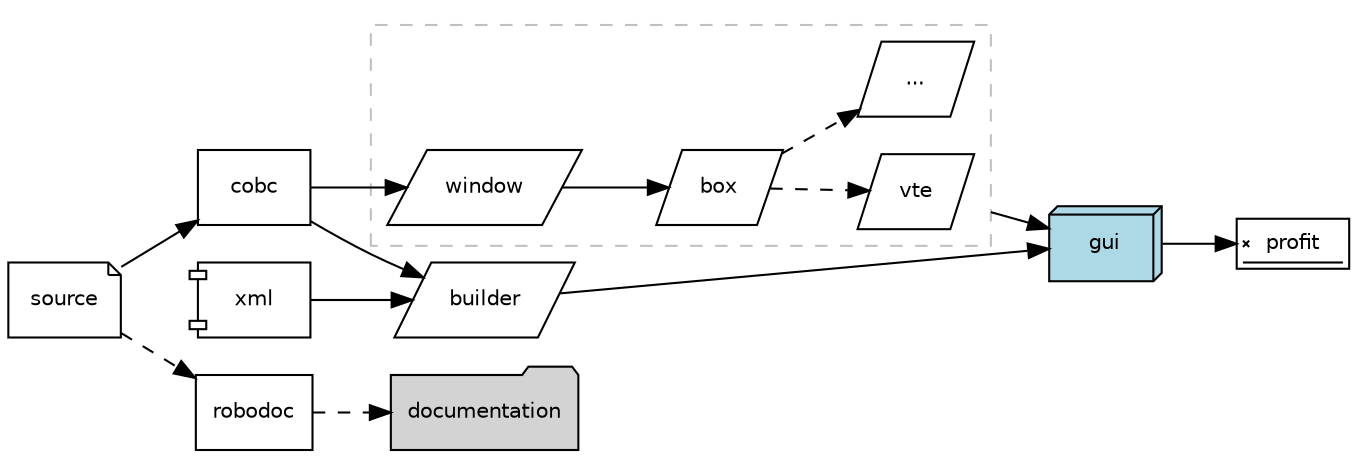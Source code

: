 digraph G {
  subgraph cluster_widgets {
      style=dashed;
      color=gray;
      node [fontname="Helvetica",fontsize=10,shape=box];
      window -> box;
      box -> vte [style=dashed];
      box -> "..." [style=dashed];
      window, box, vte, "..." [shape=parallelogram];
  }
  edge [fontname="Helvetica",fontsize=10,labelfontname="Helvetica",labelfontsize=10];
  node [fontname="Helvetica",fontsize=10,shape=box];
  rankdir=LR;
  compound=true;
  source -> cobc;
  cobc -> builder -> gui;
  xml -> builder;
  cobc -> window;
  vte -> gui [ltail=cluster_widgets];
  gui -> profit;
  source -> robodoc -> documentation [style="dashed"];
  xml [shape=component];
  builder [shape=parallelogram];
  documentation [shape=folder,fillcolor=lightgray,style=filled];
  gui [fillcolor=lightblue,style=filled,shape=box3d];
  profit [shape=signature];
  source [shape=note];
}
